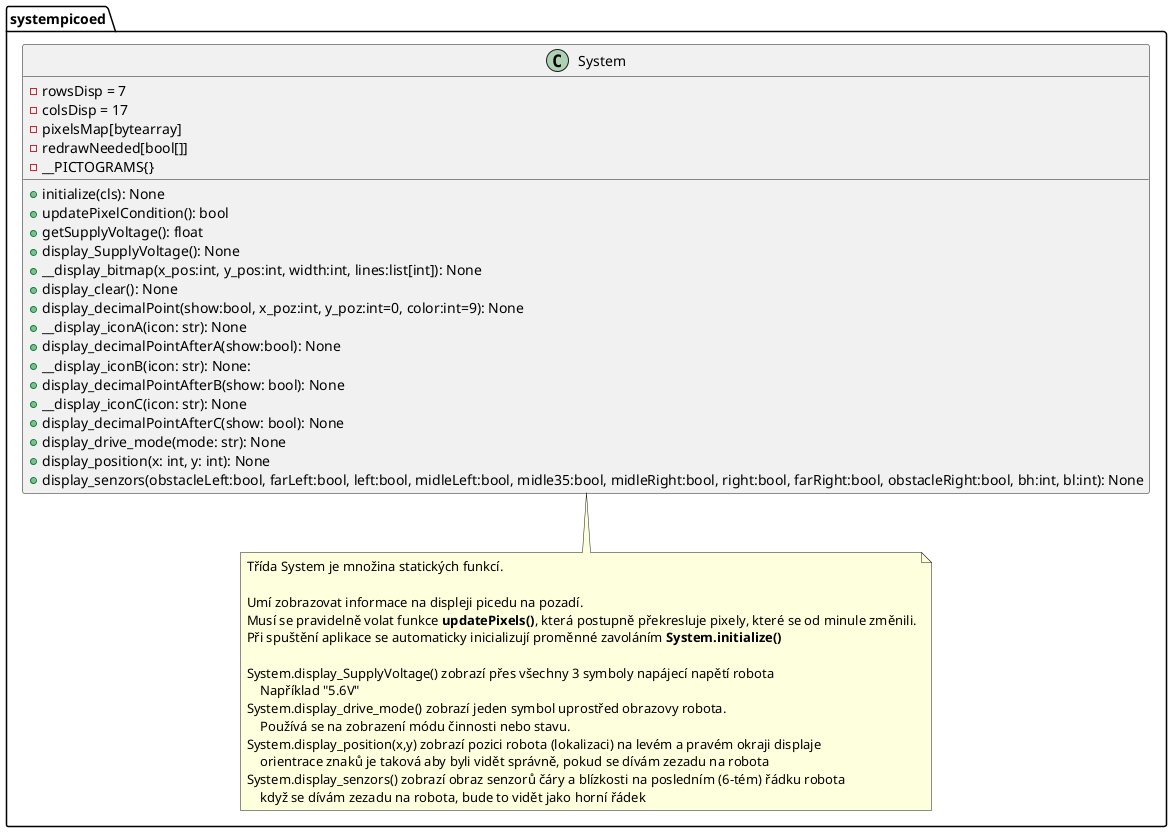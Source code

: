 @startuml systempicoed

namespace systempicoed {

    class System {

        - rowsDisp = 7
        - colsDisp = 17
        - pixelsMap[bytearray]
        - redrawNeeded[bool[]]
        - __PICTOGRAMS{}

        + initialize(cls): None
        + updatePixelCondition(): bool
        + getSupplyVoltage(): float
        + display_SupplyVoltage(): None
        + __display_bitmap(x_pos:int, y_pos:int, width:int, lines:list[int]): None
        + display_clear(): None
        + display_decimalPoint(show:bool, x_poz:int, y_poz:int=0, color:int=9): None
        + __display_iconA(icon: str): None
        + display_decimalPointAfterA(show:bool): None
        + __display_iconB(icon: str): None:
        + display_decimalPointAfterB(show: bool): None
        + __display_iconC(icon: str): None
        + display_decimalPointAfterC(show: bool): None
        + display_drive_mode(mode: str): None
        + display_position(x: int, y: int): None
        + display_senzors(obstacleLeft:bool, farLeft:bool, left:bool, midleLeft:bool, midle35:bool, midleRight:bool, right:bool, farRight:bool, obstacleRight:bool, bh:int, bl:int): None
    }
    note bottom of System
        Třída System je množina statických funkcí.

        Umí zobrazovat informace na displeji picedu na pozadí.
        Musí se pravidelně volat funkce <b>updatePixels()</b>, která postupně překresluje pixely, které se od minule změnili.
        Při spuštění aplikace se automaticky inicializují proměnné zavoláním <b>System.initialize()</b>

        System.display_SupplyVoltage() zobrazí přes všechny 3 symboly napájecí napětí robota
            Například "5.6V"
        System.display_drive_mode() zobrazí jeden symbol uprostřed obrazovy robota. 
            Používá se na zobrazení módu činnosti nebo stavu.
        System.display_position(x,y) zobrazí pozici robota (lokalizaci) na levém a pravém okraji displaje
            orientrace znaků je taková aby byli vidět správně, pokud se dívám zezadu na robota
        System.display_senzors() zobrazí obraz senzorů čáry a blízkosti na posledním (6-tém) řádku robota
            když se dívám zezadu na robota, bude to vidět jako horní řádek
    end note
}

@enduml